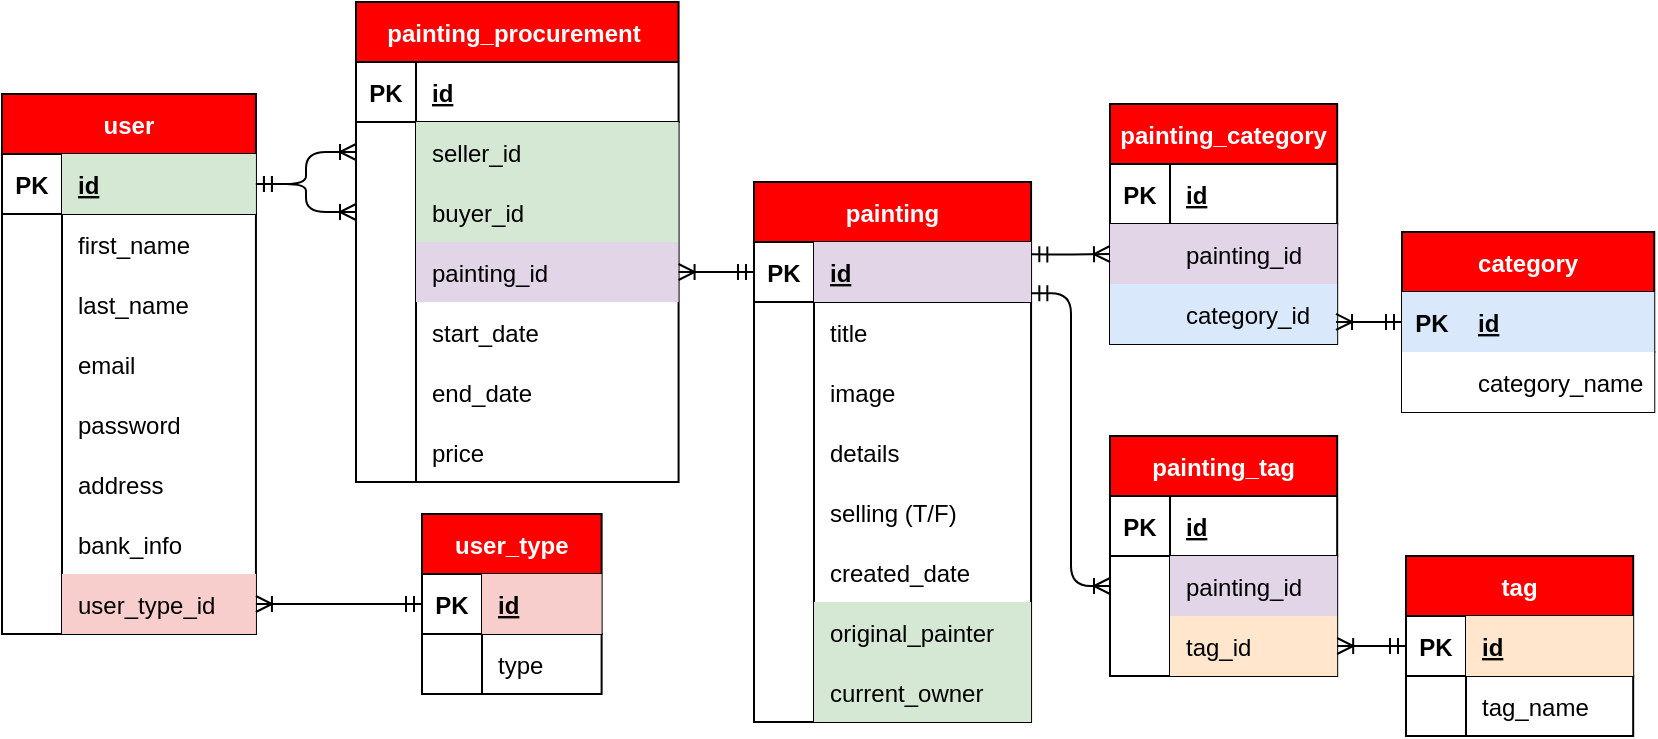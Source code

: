 <mxfile version="14.7.6" type="device"><diagram id="lzcLTzsz40yziuvw_DxV" name="Page-1"><mxGraphModel dx="1585" dy="1035" grid="0" gridSize="10" guides="1" tooltips="1" connect="1" arrows="1" fold="1" page="0" pageScale="1" pageWidth="850" pageHeight="1100" background="none" math="0" shadow="0"><root><mxCell id="0"/><mxCell id="1" parent="0"/><mxCell id="ihydMq5eHrKzmTa31WAy-22" value="user_type" style="shape=table;startSize=30;container=1;collapsible=1;childLayout=tableLayout;fixedRows=1;rowLines=0;fontStyle=1;align=center;resizeLast=1;fontColor=#FFFFFF;fillColor=#FF0000;" vertex="1" parent="1"><mxGeometry x="85" y="75" width="89.808" height="90" as="geometry"><mxRectangle x="-64" y="241" width="84" height="30" as="alternateBounds"/></mxGeometry></mxCell><mxCell id="ihydMq5eHrKzmTa31WAy-23" value="" style="shape=partialRectangle;collapsible=0;dropTarget=0;pointerEvents=0;fillColor=none;top=0;left=0;bottom=1;right=0;points=[[0,0.5],[1,0.5]];portConstraint=eastwest;" vertex="1" parent="ihydMq5eHrKzmTa31WAy-22"><mxGeometry y="30" width="89.808" height="30" as="geometry"/></mxCell><mxCell id="ihydMq5eHrKzmTa31WAy-24" value="PK" style="shape=partialRectangle;connectable=0;fillColor=none;top=0;left=0;bottom=0;right=0;fontStyle=1;overflow=hidden;" vertex="1" parent="ihydMq5eHrKzmTa31WAy-23"><mxGeometry width="30" height="30" as="geometry"/></mxCell><mxCell id="ihydMq5eHrKzmTa31WAy-25" value="id" style="shape=partialRectangle;connectable=0;fillColor=#f8cecc;top=0;left=0;bottom=0;right=0;align=left;spacingLeft=6;fontStyle=5;overflow=hidden;strokeColor=#b85450;" vertex="1" parent="ihydMq5eHrKzmTa31WAy-23"><mxGeometry x="30" width="59.808" height="30" as="geometry"/></mxCell><mxCell id="ihydMq5eHrKzmTa31WAy-26" value="" style="shape=partialRectangle;collapsible=0;dropTarget=0;pointerEvents=0;fillColor=none;top=0;left=0;bottom=0;right=0;points=[[0,0.5],[1,0.5]];portConstraint=eastwest;" vertex="1" parent="ihydMq5eHrKzmTa31WAy-22"><mxGeometry y="60" width="89.808" height="30" as="geometry"/></mxCell><mxCell id="ihydMq5eHrKzmTa31WAy-27" value="" style="shape=partialRectangle;connectable=0;fillColor=none;top=0;left=0;bottom=0;right=0;editable=1;overflow=hidden;" vertex="1" parent="ihydMq5eHrKzmTa31WAy-26"><mxGeometry width="30" height="30" as="geometry"/></mxCell><mxCell id="ihydMq5eHrKzmTa31WAy-28" value="type" style="shape=partialRectangle;connectable=0;fillColor=none;top=0;left=0;bottom=0;right=0;align=left;spacingLeft=6;overflow=hidden;" vertex="1" parent="ihydMq5eHrKzmTa31WAy-26"><mxGeometry x="30" width="59.808" height="30" as="geometry"/></mxCell><mxCell id="ihydMq5eHrKzmTa31WAy-50" value="user" style="shape=table;startSize=30;container=1;collapsible=1;childLayout=tableLayout;fixedRows=1;rowLines=0;fontStyle=1;align=center;resizeLast=1;labelBackgroundColor=none;labelBorderColor=none;fillColor=#FF0000;fontColor=#FFFFFF;" vertex="1" parent="1"><mxGeometry x="-125" y="-135" width="126.971" height="270" as="geometry"><mxRectangle x="-64" y="241" width="84" height="30" as="alternateBounds"/></mxGeometry></mxCell><mxCell id="ihydMq5eHrKzmTa31WAy-51" value="" style="shape=partialRectangle;collapsible=0;dropTarget=0;pointerEvents=0;fillColor=none;top=0;left=0;bottom=1;right=0;points=[[0,0.5],[1,0.5]];portConstraint=eastwest;" vertex="1" parent="ihydMq5eHrKzmTa31WAy-50"><mxGeometry y="30" width="126.971" height="30" as="geometry"/></mxCell><mxCell id="ihydMq5eHrKzmTa31WAy-52" value="PK" style="shape=partialRectangle;connectable=0;fillColor=none;top=0;left=0;bottom=0;right=0;fontStyle=1;overflow=hidden;" vertex="1" parent="ihydMq5eHrKzmTa31WAy-51"><mxGeometry width="30" height="30" as="geometry"/></mxCell><mxCell id="ihydMq5eHrKzmTa31WAy-53" value="id" style="shape=partialRectangle;connectable=0;fillColor=#d5e8d4;top=0;left=0;bottom=0;right=0;align=left;spacingLeft=6;fontStyle=5;overflow=hidden;strokeColor=#82b366;" vertex="1" parent="ihydMq5eHrKzmTa31WAy-51"><mxGeometry x="30" width="96.971" height="30" as="geometry"/></mxCell><mxCell id="ihydMq5eHrKzmTa31WAy-54" value="" style="shape=partialRectangle;collapsible=0;dropTarget=0;pointerEvents=0;fillColor=none;top=0;left=0;bottom=0;right=0;points=[[0,0.5],[1,0.5]];portConstraint=eastwest;" vertex="1" parent="ihydMq5eHrKzmTa31WAy-50"><mxGeometry y="60" width="126.971" height="30" as="geometry"/></mxCell><mxCell id="ihydMq5eHrKzmTa31WAy-55" value="" style="shape=partialRectangle;connectable=0;fillColor=none;top=0;left=0;bottom=0;right=0;editable=1;overflow=hidden;" vertex="1" parent="ihydMq5eHrKzmTa31WAy-54"><mxGeometry width="30" height="30" as="geometry"/></mxCell><mxCell id="ihydMq5eHrKzmTa31WAy-56" value="first_name" style="shape=partialRectangle;connectable=0;fillColor=none;top=0;left=0;bottom=0;right=0;align=left;spacingLeft=6;overflow=hidden;" vertex="1" parent="ihydMq5eHrKzmTa31WAy-54"><mxGeometry x="30" width="96.971" height="30" as="geometry"/></mxCell><mxCell id="ihydMq5eHrKzmTa31WAy-58" value="" style="shape=partialRectangle;collapsible=0;dropTarget=0;pointerEvents=0;fillColor=none;top=0;left=0;bottom=0;right=0;points=[[0,0.5],[1,0.5]];portConstraint=eastwest;" vertex="1" parent="ihydMq5eHrKzmTa31WAy-50"><mxGeometry y="90" width="126.971" height="30" as="geometry"/></mxCell><mxCell id="ihydMq5eHrKzmTa31WAy-59" value="" style="shape=partialRectangle;connectable=0;fillColor=none;top=0;left=0;bottom=0;right=0;editable=1;overflow=hidden;" vertex="1" parent="ihydMq5eHrKzmTa31WAy-58"><mxGeometry width="30" height="30" as="geometry"/></mxCell><mxCell id="ihydMq5eHrKzmTa31WAy-60" value="last_name" style="shape=partialRectangle;connectable=0;fillColor=none;top=0;left=0;bottom=0;right=0;align=left;spacingLeft=6;overflow=hidden;" vertex="1" parent="ihydMq5eHrKzmTa31WAy-58"><mxGeometry x="30" width="96.971" height="30" as="geometry"/></mxCell><mxCell id="ihydMq5eHrKzmTa31WAy-61" value="" style="shape=partialRectangle;collapsible=0;dropTarget=0;pointerEvents=0;fillColor=none;top=0;left=0;bottom=0;right=0;points=[[0,0.5],[1,0.5]];portConstraint=eastwest;" vertex="1" parent="ihydMq5eHrKzmTa31WAy-50"><mxGeometry y="120" width="126.971" height="30" as="geometry"/></mxCell><mxCell id="ihydMq5eHrKzmTa31WAy-62" value="" style="shape=partialRectangle;connectable=0;fillColor=none;top=0;left=0;bottom=0;right=0;editable=1;overflow=hidden;" vertex="1" parent="ihydMq5eHrKzmTa31WAy-61"><mxGeometry width="30" height="30" as="geometry"/></mxCell><mxCell id="ihydMq5eHrKzmTa31WAy-63" value="email" style="shape=partialRectangle;connectable=0;fillColor=none;top=0;left=0;bottom=0;right=0;align=left;spacingLeft=6;overflow=hidden;" vertex="1" parent="ihydMq5eHrKzmTa31WAy-61"><mxGeometry x="30" width="96.971" height="30" as="geometry"/></mxCell><mxCell id="ihydMq5eHrKzmTa31WAy-64" value="" style="shape=partialRectangle;collapsible=0;dropTarget=0;pointerEvents=0;fillColor=none;top=0;left=0;bottom=0;right=0;points=[[0,0.5],[1,0.5]];portConstraint=eastwest;" vertex="1" parent="ihydMq5eHrKzmTa31WAy-50"><mxGeometry y="150" width="126.971" height="30" as="geometry"/></mxCell><mxCell id="ihydMq5eHrKzmTa31WAy-65" value="" style="shape=partialRectangle;connectable=0;fillColor=none;top=0;left=0;bottom=0;right=0;editable=1;overflow=hidden;" vertex="1" parent="ihydMq5eHrKzmTa31WAy-64"><mxGeometry width="30" height="30" as="geometry"/></mxCell><mxCell id="ihydMq5eHrKzmTa31WAy-66" value="password" style="shape=partialRectangle;connectable=0;fillColor=none;top=0;left=0;bottom=0;right=0;align=left;spacingLeft=6;overflow=hidden;" vertex="1" parent="ihydMq5eHrKzmTa31WAy-64"><mxGeometry x="30" width="96.971" height="30" as="geometry"/></mxCell><mxCell id="ihydMq5eHrKzmTa31WAy-67" value="" style="shape=partialRectangle;collapsible=0;dropTarget=0;pointerEvents=0;fillColor=none;top=0;left=0;bottom=0;right=0;points=[[0,0.5],[1,0.5]];portConstraint=eastwest;" vertex="1" parent="ihydMq5eHrKzmTa31WAy-50"><mxGeometry y="180" width="126.971" height="30" as="geometry"/></mxCell><mxCell id="ihydMq5eHrKzmTa31WAy-68" value="" style="shape=partialRectangle;connectable=0;fillColor=none;top=0;left=0;bottom=0;right=0;editable=1;overflow=hidden;" vertex="1" parent="ihydMq5eHrKzmTa31WAy-67"><mxGeometry width="30" height="30" as="geometry"/></mxCell><mxCell id="ihydMq5eHrKzmTa31WAy-69" value="address" style="shape=partialRectangle;connectable=0;fillColor=none;top=0;left=0;bottom=0;right=0;align=left;spacingLeft=6;overflow=hidden;" vertex="1" parent="ihydMq5eHrKzmTa31WAy-67"><mxGeometry x="30" width="96.971" height="30" as="geometry"/></mxCell><mxCell id="ihydMq5eHrKzmTa31WAy-70" value="" style="shape=partialRectangle;collapsible=0;dropTarget=0;pointerEvents=0;fillColor=none;top=0;left=0;bottom=0;right=0;points=[[0,0.5],[1,0.5]];portConstraint=eastwest;" vertex="1" parent="ihydMq5eHrKzmTa31WAy-50"><mxGeometry y="210" width="126.971" height="30" as="geometry"/></mxCell><mxCell id="ihydMq5eHrKzmTa31WAy-71" value="" style="shape=partialRectangle;connectable=0;fillColor=none;top=0;left=0;bottom=0;right=0;editable=1;overflow=hidden;" vertex="1" parent="ihydMq5eHrKzmTa31WAy-70"><mxGeometry width="30" height="30" as="geometry"/></mxCell><mxCell id="ihydMq5eHrKzmTa31WAy-72" value="bank_info" style="shape=partialRectangle;connectable=0;fillColor=none;top=0;left=0;bottom=0;right=0;align=left;spacingLeft=6;overflow=hidden;" vertex="1" parent="ihydMq5eHrKzmTa31WAy-70"><mxGeometry x="30" width="96.971" height="30" as="geometry"/></mxCell><mxCell id="ihydMq5eHrKzmTa31WAy-73" value="" style="shape=partialRectangle;collapsible=0;dropTarget=0;pointerEvents=0;fillColor=none;top=0;left=0;bottom=0;right=0;points=[[0,0.5],[1,0.5]];portConstraint=eastwest;" vertex="1" parent="ihydMq5eHrKzmTa31WAy-50"><mxGeometry y="240" width="126.971" height="30" as="geometry"/></mxCell><mxCell id="ihydMq5eHrKzmTa31WAy-74" value="" style="shape=partialRectangle;connectable=0;fillColor=none;top=0;left=0;bottom=0;right=0;editable=1;overflow=hidden;" vertex="1" parent="ihydMq5eHrKzmTa31WAy-73"><mxGeometry width="30" height="30" as="geometry"/></mxCell><mxCell id="ihydMq5eHrKzmTa31WAy-75" value="user_type_id" style="shape=partialRectangle;connectable=0;fillColor=#f8cecc;top=0;left=0;bottom=0;right=0;align=left;spacingLeft=6;overflow=hidden;strokeColor=#b85450;" vertex="1" parent="ihydMq5eHrKzmTa31WAy-73"><mxGeometry x="30" width="96.971" height="30" as="geometry"/></mxCell><mxCell id="ihydMq5eHrKzmTa31WAy-79" value="painting_procurement " style="shape=table;startSize=30;container=1;collapsible=1;childLayout=tableLayout;fixedRows=1;rowLines=0;fontStyle=1;align=center;resizeLast=1;fontColor=#FFFFFF;labelBorderColor=none;fillColor=#FF0000;" vertex="1" parent="1"><mxGeometry x="52" y="-181" width="161.292" height="240" as="geometry"><mxRectangle x="71" y="-181" width="84" height="30" as="alternateBounds"/></mxGeometry></mxCell><mxCell id="ihydMq5eHrKzmTa31WAy-80" value="" style="shape=partialRectangle;collapsible=0;dropTarget=0;pointerEvents=0;fillColor=none;top=0;left=0;bottom=1;right=0;points=[[0,0.5],[1,0.5]];portConstraint=eastwest;" vertex="1" parent="ihydMq5eHrKzmTa31WAy-79"><mxGeometry y="30" width="161.292" height="30" as="geometry"/></mxCell><mxCell id="ihydMq5eHrKzmTa31WAy-81" value="PK" style="shape=partialRectangle;connectable=0;fillColor=none;top=0;left=0;bottom=0;right=0;fontStyle=1;overflow=hidden;" vertex="1" parent="ihydMq5eHrKzmTa31WAy-80"><mxGeometry width="30" height="30" as="geometry"/></mxCell><mxCell id="ihydMq5eHrKzmTa31WAy-82" value="id" style="shape=partialRectangle;connectable=0;fillColor=none;top=0;left=0;bottom=0;right=0;align=left;spacingLeft=6;fontStyle=5;overflow=hidden;" vertex="1" parent="ihydMq5eHrKzmTa31WAy-80"><mxGeometry x="30" width="131.292" height="30" as="geometry"/></mxCell><mxCell id="ihydMq5eHrKzmTa31WAy-83" value="" style="shape=partialRectangle;collapsible=0;dropTarget=0;pointerEvents=0;fillColor=none;top=0;left=0;bottom=0;right=0;points=[[0,0.5],[1,0.5]];portConstraint=eastwest;" vertex="1" parent="ihydMq5eHrKzmTa31WAy-79"><mxGeometry y="60" width="161.292" height="30" as="geometry"/></mxCell><mxCell id="ihydMq5eHrKzmTa31WAy-84" value="" style="shape=partialRectangle;connectable=0;fillColor=none;top=0;left=0;bottom=0;right=0;editable=1;overflow=hidden;" vertex="1" parent="ihydMq5eHrKzmTa31WAy-83"><mxGeometry width="30" height="30" as="geometry"/></mxCell><mxCell id="ihydMq5eHrKzmTa31WAy-85" value="seller_id" style="shape=partialRectangle;connectable=0;fillColor=#d5e8d4;top=0;left=0;bottom=0;right=0;align=left;spacingLeft=6;overflow=hidden;strokeColor=#82b366;" vertex="1" parent="ihydMq5eHrKzmTa31WAy-83"><mxGeometry x="30" width="131.292" height="30" as="geometry"/></mxCell><mxCell id="ihydMq5eHrKzmTa31WAy-86" value="" style="shape=partialRectangle;collapsible=0;dropTarget=0;pointerEvents=0;fillColor=none;top=0;left=0;bottom=0;right=0;points=[[0,0.5],[1,0.5]];portConstraint=eastwest;" vertex="1" parent="ihydMq5eHrKzmTa31WAy-79"><mxGeometry y="90" width="161.292" height="30" as="geometry"/></mxCell><mxCell id="ihydMq5eHrKzmTa31WAy-87" value="" style="shape=partialRectangle;connectable=0;fillColor=none;top=0;left=0;bottom=0;right=0;editable=1;overflow=hidden;" vertex="1" parent="ihydMq5eHrKzmTa31WAy-86"><mxGeometry width="30" height="30" as="geometry"/></mxCell><mxCell id="ihydMq5eHrKzmTa31WAy-88" value="buyer_id" style="shape=partialRectangle;connectable=0;fillColor=#d5e8d4;top=0;left=0;bottom=0;right=0;align=left;spacingLeft=6;overflow=hidden;strokeColor=#82b366;" vertex="1" parent="ihydMq5eHrKzmTa31WAy-86"><mxGeometry x="30" width="131.292" height="30" as="geometry"/></mxCell><mxCell id="ihydMq5eHrKzmTa31WAy-89" value="" style="shape=partialRectangle;collapsible=0;dropTarget=0;pointerEvents=0;fillColor=none;top=0;left=0;bottom=0;right=0;points=[[0,0.5],[1,0.5]];portConstraint=eastwest;" vertex="1" parent="ihydMq5eHrKzmTa31WAy-79"><mxGeometry y="120" width="161.292" height="30" as="geometry"/></mxCell><mxCell id="ihydMq5eHrKzmTa31WAy-90" value="" style="shape=partialRectangle;connectable=0;fillColor=none;top=0;left=0;bottom=0;right=0;editable=1;overflow=hidden;" vertex="1" parent="ihydMq5eHrKzmTa31WAy-89"><mxGeometry width="30" height="30" as="geometry"/></mxCell><mxCell id="ihydMq5eHrKzmTa31WAy-91" value="painting_id" style="shape=partialRectangle;connectable=0;top=0;left=0;bottom=0;right=0;align=left;spacingLeft=6;overflow=hidden;fillColor=#e1d5e7;strokeColor=#9673a6;" vertex="1" parent="ihydMq5eHrKzmTa31WAy-89"><mxGeometry x="30" width="131.292" height="30" as="geometry"/></mxCell><mxCell id="ihydMq5eHrKzmTa31WAy-92" value="" style="shape=partialRectangle;collapsible=0;dropTarget=0;pointerEvents=0;fillColor=none;top=0;left=0;bottom=0;right=0;points=[[0,0.5],[1,0.5]];portConstraint=eastwest;" vertex="1" parent="ihydMq5eHrKzmTa31WAy-79"><mxGeometry y="150" width="161.292" height="30" as="geometry"/></mxCell><mxCell id="ihydMq5eHrKzmTa31WAy-93" value="" style="shape=partialRectangle;connectable=0;fillColor=none;top=0;left=0;bottom=0;right=0;editable=1;overflow=hidden;" vertex="1" parent="ihydMq5eHrKzmTa31WAy-92"><mxGeometry width="30" height="30" as="geometry"/></mxCell><mxCell id="ihydMq5eHrKzmTa31WAy-94" value="start_date" style="shape=partialRectangle;connectable=0;fillColor=none;top=0;left=0;bottom=0;right=0;align=left;spacingLeft=6;overflow=hidden;" vertex="1" parent="ihydMq5eHrKzmTa31WAy-92"><mxGeometry x="30" width="131.292" height="30" as="geometry"/></mxCell><mxCell id="ihydMq5eHrKzmTa31WAy-95" value="" style="shape=partialRectangle;collapsible=0;dropTarget=0;pointerEvents=0;fillColor=none;top=0;left=0;bottom=0;right=0;points=[[0,0.5],[1,0.5]];portConstraint=eastwest;" vertex="1" parent="ihydMq5eHrKzmTa31WAy-79"><mxGeometry y="180" width="161.292" height="30" as="geometry"/></mxCell><mxCell id="ihydMq5eHrKzmTa31WAy-96" value="" style="shape=partialRectangle;connectable=0;fillColor=none;top=0;left=0;bottom=0;right=0;editable=1;overflow=hidden;" vertex="1" parent="ihydMq5eHrKzmTa31WAy-95"><mxGeometry width="30" height="30" as="geometry"/></mxCell><mxCell id="ihydMq5eHrKzmTa31WAy-97" value="end_date" style="shape=partialRectangle;connectable=0;fillColor=none;top=0;left=0;bottom=0;right=0;align=left;spacingLeft=6;overflow=hidden;" vertex="1" parent="ihydMq5eHrKzmTa31WAy-95"><mxGeometry x="30" width="131.292" height="30" as="geometry"/></mxCell><mxCell id="ihydMq5eHrKzmTa31WAy-98" value="" style="shape=partialRectangle;collapsible=0;dropTarget=0;pointerEvents=0;fillColor=none;top=0;left=0;bottom=0;right=0;points=[[0,0.5],[1,0.5]];portConstraint=eastwest;" vertex="1" parent="ihydMq5eHrKzmTa31WAy-79"><mxGeometry y="210" width="161.292" height="30" as="geometry"/></mxCell><mxCell id="ihydMq5eHrKzmTa31WAy-99" value="" style="shape=partialRectangle;connectable=0;fillColor=none;top=0;left=0;bottom=0;right=0;editable=1;overflow=hidden;" vertex="1" parent="ihydMq5eHrKzmTa31WAy-98"><mxGeometry width="30" height="30" as="geometry"/></mxCell><mxCell id="ihydMq5eHrKzmTa31WAy-100" value="price" style="shape=partialRectangle;connectable=0;fillColor=none;top=0;left=0;bottom=0;right=0;align=left;spacingLeft=6;overflow=hidden;" vertex="1" parent="ihydMq5eHrKzmTa31WAy-98"><mxGeometry x="30" width="131.292" height="30" as="geometry"/></mxCell><mxCell id="ihydMq5eHrKzmTa31WAy-103" value="painting" style="shape=table;startSize=30;container=1;collapsible=1;childLayout=tableLayout;fixedRows=1;rowLines=0;fontStyle=1;align=center;resizeLast=1;fontColor=#FFFFFF;fillColor=#FF0000;" vertex="1" parent="1"><mxGeometry x="251" y="-91" width="138.529" height="270" as="geometry"><mxRectangle x="-64" y="241" width="84" height="30" as="alternateBounds"/></mxGeometry></mxCell><mxCell id="ihydMq5eHrKzmTa31WAy-104" value="" style="shape=partialRectangle;collapsible=0;dropTarget=0;pointerEvents=0;fillColor=none;top=0;left=0;bottom=1;right=0;points=[[0,0.5],[1,0.5]];portConstraint=eastwest;" vertex="1" parent="ihydMq5eHrKzmTa31WAy-103"><mxGeometry y="30" width="138.529" height="30" as="geometry"/></mxCell><mxCell id="ihydMq5eHrKzmTa31WAy-105" value="PK" style="shape=partialRectangle;connectable=0;fillColor=none;top=0;left=0;bottom=0;right=0;fontStyle=1;overflow=hidden;" vertex="1" parent="ihydMq5eHrKzmTa31WAy-104"><mxGeometry width="30" height="30" as="geometry"/></mxCell><mxCell id="ihydMq5eHrKzmTa31WAy-106" value="id" style="shape=partialRectangle;connectable=0;fillColor=#e1d5e7;top=0;left=0;bottom=0;right=0;align=left;spacingLeft=6;fontStyle=5;overflow=hidden;strokeColor=#9673a6;" vertex="1" parent="ihydMq5eHrKzmTa31WAy-104"><mxGeometry x="30" width="108.529" height="30" as="geometry"/></mxCell><mxCell id="ihydMq5eHrKzmTa31WAy-107" value="" style="shape=partialRectangle;collapsible=0;dropTarget=0;pointerEvents=0;fillColor=none;top=0;left=0;bottom=0;right=0;points=[[0,0.5],[1,0.5]];portConstraint=eastwest;" vertex="1" parent="ihydMq5eHrKzmTa31WAy-103"><mxGeometry y="60" width="138.529" height="30" as="geometry"/></mxCell><mxCell id="ihydMq5eHrKzmTa31WAy-108" value="" style="shape=partialRectangle;connectable=0;fillColor=none;top=0;left=0;bottom=0;right=0;editable=1;overflow=hidden;" vertex="1" parent="ihydMq5eHrKzmTa31WAy-107"><mxGeometry width="30" height="30" as="geometry"/></mxCell><mxCell id="ihydMq5eHrKzmTa31WAy-109" value="title" style="shape=partialRectangle;connectable=0;fillColor=none;top=0;left=0;bottom=0;right=0;align=left;spacingLeft=6;overflow=hidden;" vertex="1" parent="ihydMq5eHrKzmTa31WAy-107"><mxGeometry x="30" width="108.529" height="30" as="geometry"/></mxCell><mxCell id="ihydMq5eHrKzmTa31WAy-110" value="" style="shape=partialRectangle;collapsible=0;dropTarget=0;pointerEvents=0;fillColor=none;top=0;left=0;bottom=0;right=0;points=[[0,0.5],[1,0.5]];portConstraint=eastwest;" vertex="1" parent="ihydMq5eHrKzmTa31WAy-103"><mxGeometry y="90" width="138.529" height="30" as="geometry"/></mxCell><mxCell id="ihydMq5eHrKzmTa31WAy-111" value="" style="shape=partialRectangle;connectable=0;fillColor=none;top=0;left=0;bottom=0;right=0;editable=1;overflow=hidden;" vertex="1" parent="ihydMq5eHrKzmTa31WAy-110"><mxGeometry width="30" height="30" as="geometry"/></mxCell><mxCell id="ihydMq5eHrKzmTa31WAy-112" value="image" style="shape=partialRectangle;connectable=0;fillColor=none;top=0;left=0;bottom=0;right=0;align=left;spacingLeft=6;overflow=hidden;" vertex="1" parent="ihydMq5eHrKzmTa31WAy-110"><mxGeometry x="30" width="108.529" height="30" as="geometry"/></mxCell><mxCell id="ihydMq5eHrKzmTa31WAy-113" value="" style="shape=partialRectangle;collapsible=0;dropTarget=0;pointerEvents=0;fillColor=none;top=0;left=0;bottom=0;right=0;points=[[0,0.5],[1,0.5]];portConstraint=eastwest;" vertex="1" parent="ihydMq5eHrKzmTa31WAy-103"><mxGeometry y="120" width="138.529" height="30" as="geometry"/></mxCell><mxCell id="ihydMq5eHrKzmTa31WAy-114" value="" style="shape=partialRectangle;connectable=0;fillColor=none;top=0;left=0;bottom=0;right=0;editable=1;overflow=hidden;" vertex="1" parent="ihydMq5eHrKzmTa31WAy-113"><mxGeometry width="30" height="30" as="geometry"/></mxCell><mxCell id="ihydMq5eHrKzmTa31WAy-115" value="details" style="shape=partialRectangle;connectable=0;fillColor=none;top=0;left=0;bottom=0;right=0;align=left;spacingLeft=6;overflow=hidden;" vertex="1" parent="ihydMq5eHrKzmTa31WAy-113"><mxGeometry x="30" width="108.529" height="30" as="geometry"/></mxCell><mxCell id="ihydMq5eHrKzmTa31WAy-116" value="" style="shape=partialRectangle;collapsible=0;dropTarget=0;pointerEvents=0;fillColor=none;top=0;left=0;bottom=0;right=0;points=[[0,0.5],[1,0.5]];portConstraint=eastwest;" vertex="1" parent="ihydMq5eHrKzmTa31WAy-103"><mxGeometry y="150" width="138.529" height="30" as="geometry"/></mxCell><mxCell id="ihydMq5eHrKzmTa31WAy-117" value="" style="shape=partialRectangle;connectable=0;fillColor=none;top=0;left=0;bottom=0;right=0;editable=1;overflow=hidden;" vertex="1" parent="ihydMq5eHrKzmTa31WAy-116"><mxGeometry width="30" height="30" as="geometry"/></mxCell><mxCell id="ihydMq5eHrKzmTa31WAy-118" value="selling (T/F)" style="shape=partialRectangle;connectable=0;fillColor=none;top=0;left=0;bottom=0;right=0;align=left;spacingLeft=6;overflow=hidden;" vertex="1" parent="ihydMq5eHrKzmTa31WAy-116"><mxGeometry x="30" width="108.529" height="30" as="geometry"/></mxCell><mxCell id="ihydMq5eHrKzmTa31WAy-119" value="" style="shape=partialRectangle;collapsible=0;dropTarget=0;pointerEvents=0;fillColor=none;top=0;left=0;bottom=0;right=0;points=[[0,0.5],[1,0.5]];portConstraint=eastwest;" vertex="1" parent="ihydMq5eHrKzmTa31WAy-103"><mxGeometry y="180" width="138.529" height="30" as="geometry"/></mxCell><mxCell id="ihydMq5eHrKzmTa31WAy-120" value="" style="shape=partialRectangle;connectable=0;fillColor=none;top=0;left=0;bottom=0;right=0;editable=1;overflow=hidden;" vertex="1" parent="ihydMq5eHrKzmTa31WAy-119"><mxGeometry width="30" height="30" as="geometry"/></mxCell><mxCell id="ihydMq5eHrKzmTa31WAy-121" value="created_date" style="shape=partialRectangle;connectable=0;fillColor=none;top=0;left=0;bottom=0;right=0;align=left;spacingLeft=6;overflow=hidden;" vertex="1" parent="ihydMq5eHrKzmTa31WAy-119"><mxGeometry x="30" width="108.529" height="30" as="geometry"/></mxCell><mxCell id="ihydMq5eHrKzmTa31WAy-122" value="" style="shape=partialRectangle;collapsible=0;dropTarget=0;pointerEvents=0;fillColor=none;top=0;left=0;bottom=0;right=0;points=[[0,0.5],[1,0.5]];portConstraint=eastwest;" vertex="1" parent="ihydMq5eHrKzmTa31WAy-103"><mxGeometry y="210" width="138.529" height="30" as="geometry"/></mxCell><mxCell id="ihydMq5eHrKzmTa31WAy-123" value="" style="shape=partialRectangle;connectable=0;fillColor=none;top=0;left=0;bottom=0;right=0;editable=1;overflow=hidden;" vertex="1" parent="ihydMq5eHrKzmTa31WAy-122"><mxGeometry width="30" height="30" as="geometry"/></mxCell><mxCell id="ihydMq5eHrKzmTa31WAy-124" value="original_painter" style="shape=partialRectangle;connectable=0;fillColor=#d5e8d4;top=0;left=0;bottom=0;right=0;align=left;spacingLeft=6;overflow=hidden;strokeColor=#82b366;" vertex="1" parent="ihydMq5eHrKzmTa31WAy-122"><mxGeometry x="30" width="108.529" height="30" as="geometry"/></mxCell><mxCell id="ihydMq5eHrKzmTa31WAy-125" value="" style="shape=partialRectangle;collapsible=0;dropTarget=0;pointerEvents=0;fillColor=none;top=0;left=0;bottom=0;right=0;points=[[0,0.5],[1,0.5]];portConstraint=eastwest;" vertex="1" parent="ihydMq5eHrKzmTa31WAy-103"><mxGeometry y="240" width="138.529" height="30" as="geometry"/></mxCell><mxCell id="ihydMq5eHrKzmTa31WAy-126" value="" style="shape=partialRectangle;connectable=0;fillColor=none;top=0;left=0;bottom=0;right=0;editable=1;overflow=hidden;" vertex="1" parent="ihydMq5eHrKzmTa31WAy-125"><mxGeometry width="30" height="30" as="geometry"/></mxCell><mxCell id="ihydMq5eHrKzmTa31WAy-127" value="current_owner" style="shape=partialRectangle;connectable=0;fillColor=#d5e8d4;top=0;left=0;bottom=0;right=0;align=left;spacingLeft=6;overflow=hidden;strokeColor=#82b366;" vertex="1" parent="ihydMq5eHrKzmTa31WAy-125"><mxGeometry x="30" width="108.529" height="30" as="geometry"/></mxCell><mxCell id="ihydMq5eHrKzmTa31WAy-134" value="" style="fontSize=12;html=1;endArrow=ERoneToMany;startArrow=ERmandOne;exitX=0;exitY=0.5;exitDx=0;exitDy=0;entryX=1;entryY=0.5;entryDx=0;entryDy=0;edgeStyle=orthogonalEdgeStyle;" edge="1" parent="1" source="ihydMq5eHrKzmTa31WAy-104" target="ihydMq5eHrKzmTa31WAy-89"><mxGeometry width="100" height="100" relative="1" as="geometry"><mxPoint x="444" y="346" as="sourcePoint"/><mxPoint x="459" y="253" as="targetPoint"/></mxGeometry></mxCell><mxCell id="ihydMq5eHrKzmTa31WAy-137" value="tag" style="shape=table;startSize=30;container=1;collapsible=1;childLayout=tableLayout;fixedRows=1;rowLines=0;fontStyle=1;align=center;resizeLast=1;fillColor=#FF0000;fontColor=#FFFFFF;" vertex="1" parent="1"><mxGeometry x="577" y="96" width="113.588" height="90" as="geometry"><mxRectangle x="-64" y="241" width="84" height="30" as="alternateBounds"/></mxGeometry></mxCell><mxCell id="ihydMq5eHrKzmTa31WAy-138" value="" style="shape=partialRectangle;collapsible=0;dropTarget=0;pointerEvents=0;fillColor=none;top=0;left=0;bottom=1;right=0;points=[[0,0.5],[1,0.5]];portConstraint=eastwest;" vertex="1" parent="ihydMq5eHrKzmTa31WAy-137"><mxGeometry y="30" width="113.588" height="30" as="geometry"/></mxCell><mxCell id="ihydMq5eHrKzmTa31WAy-139" value="PK" style="shape=partialRectangle;connectable=0;fillColor=none;top=0;left=0;bottom=0;right=0;fontStyle=1;overflow=hidden;" vertex="1" parent="ihydMq5eHrKzmTa31WAy-138"><mxGeometry width="30" height="30" as="geometry"/></mxCell><mxCell id="ihydMq5eHrKzmTa31WAy-140" value="id" style="shape=partialRectangle;connectable=0;fillColor=#ffe6cc;top=0;left=0;bottom=0;right=0;align=left;spacingLeft=6;fontStyle=5;overflow=hidden;strokeColor=#d79b00;" vertex="1" parent="ihydMq5eHrKzmTa31WAy-138"><mxGeometry x="30" width="83.588" height="30" as="geometry"/></mxCell><mxCell id="ihydMq5eHrKzmTa31WAy-141" value="" style="shape=partialRectangle;collapsible=0;dropTarget=0;pointerEvents=0;fillColor=none;top=0;left=0;bottom=0;right=0;points=[[0,0.5],[1,0.5]];portConstraint=eastwest;" vertex="1" parent="ihydMq5eHrKzmTa31WAy-137"><mxGeometry y="60" width="113.588" height="30" as="geometry"/></mxCell><mxCell id="ihydMq5eHrKzmTa31WAy-142" value="" style="shape=partialRectangle;connectable=0;fillColor=none;top=0;left=0;bottom=0;right=0;editable=1;overflow=hidden;" vertex="1" parent="ihydMq5eHrKzmTa31WAy-141"><mxGeometry width="30" height="30" as="geometry"/></mxCell><mxCell id="ihydMq5eHrKzmTa31WAy-143" value="tag_name" style="shape=partialRectangle;connectable=0;fillColor=none;top=0;left=0;bottom=0;right=0;align=left;spacingLeft=6;overflow=hidden;" vertex="1" parent="ihydMq5eHrKzmTa31WAy-141"><mxGeometry x="30" width="83.588" height="30" as="geometry"/></mxCell><mxCell id="ihydMq5eHrKzmTa31WAy-144" value="painting_tag" style="shape=table;startSize=30;container=1;collapsible=1;childLayout=tableLayout;fixedRows=1;rowLines=0;fontStyle=1;align=center;resizeLast=1;fillColor=#FF0000;fontColor=#FFFFFF;" vertex="1" parent="1"><mxGeometry x="429" y="36" width="113.588" height="120" as="geometry"><mxRectangle x="-64" y="241" width="84" height="30" as="alternateBounds"/></mxGeometry></mxCell><mxCell id="ihydMq5eHrKzmTa31WAy-145" value="" style="shape=partialRectangle;collapsible=0;dropTarget=0;pointerEvents=0;fillColor=none;top=0;left=0;bottom=1;right=0;points=[[0,0.5],[1,0.5]];portConstraint=eastwest;" vertex="1" parent="ihydMq5eHrKzmTa31WAy-144"><mxGeometry y="30" width="113.588" height="30" as="geometry"/></mxCell><mxCell id="ihydMq5eHrKzmTa31WAy-146" value="PK" style="shape=partialRectangle;connectable=0;fillColor=none;top=0;left=0;bottom=0;right=0;fontStyle=1;overflow=hidden;" vertex="1" parent="ihydMq5eHrKzmTa31WAy-145"><mxGeometry width="30" height="30" as="geometry"/></mxCell><mxCell id="ihydMq5eHrKzmTa31WAy-147" value="id" style="shape=partialRectangle;connectable=0;top=0;left=0;bottom=0;right=0;align=left;spacingLeft=6;fontStyle=5;overflow=hidden;fillColor=none;" vertex="1" parent="ihydMq5eHrKzmTa31WAy-145"><mxGeometry x="30" width="83.588" height="30" as="geometry"/></mxCell><mxCell id="ihydMq5eHrKzmTa31WAy-148" value="" style="shape=partialRectangle;collapsible=0;dropTarget=0;pointerEvents=0;fillColor=none;top=0;left=0;bottom=0;right=0;points=[[0,0.5],[1,0.5]];portConstraint=eastwest;" vertex="1" parent="ihydMq5eHrKzmTa31WAy-144"><mxGeometry y="60" width="113.588" height="30" as="geometry"/></mxCell><mxCell id="ihydMq5eHrKzmTa31WAy-149" value="" style="shape=partialRectangle;connectable=0;fillColor=none;top=0;left=0;bottom=0;right=0;editable=1;overflow=hidden;" vertex="1" parent="ihydMq5eHrKzmTa31WAy-148"><mxGeometry width="30" height="30" as="geometry"/></mxCell><mxCell id="ihydMq5eHrKzmTa31WAy-150" value="painting_id" style="shape=partialRectangle;connectable=0;fillColor=#e1d5e7;top=0;left=0;bottom=0;right=0;align=left;spacingLeft=6;overflow=hidden;strokeColor=#9673a6;" vertex="1" parent="ihydMq5eHrKzmTa31WAy-148"><mxGeometry x="30" width="83.588" height="30" as="geometry"/></mxCell><mxCell id="ihydMq5eHrKzmTa31WAy-151" value="" style="shape=partialRectangle;collapsible=0;dropTarget=0;pointerEvents=0;fillColor=none;top=0;left=0;bottom=0;right=0;points=[[0,0.5],[1,0.5]];portConstraint=eastwest;" vertex="1" parent="ihydMq5eHrKzmTa31WAy-144"><mxGeometry y="90" width="113.588" height="30" as="geometry"/></mxCell><mxCell id="ihydMq5eHrKzmTa31WAy-152" value="" style="shape=partialRectangle;connectable=0;fillColor=none;top=0;left=0;bottom=0;right=0;editable=1;overflow=hidden;" vertex="1" parent="ihydMq5eHrKzmTa31WAy-151"><mxGeometry width="30" height="30" as="geometry"/></mxCell><mxCell id="ihydMq5eHrKzmTa31WAy-153" value="tag_id" style="shape=partialRectangle;connectable=0;fillColor=#ffe6cc;top=0;left=0;bottom=0;right=0;align=left;spacingLeft=6;overflow=hidden;strokeColor=#d79b00;" vertex="1" parent="ihydMq5eHrKzmTa31WAy-151"><mxGeometry x="30" width="83.588" height="30" as="geometry"/></mxCell><mxCell id="ihydMq5eHrKzmTa31WAy-154" value="" style="fontSize=12;html=1;endArrow=ERoneToMany;startArrow=ERmandOne;edgeStyle=orthogonalEdgeStyle;" edge="1" parent="1" source="ihydMq5eHrKzmTa31WAy-138" target="ihydMq5eHrKzmTa31WAy-151"><mxGeometry width="100" height="100" relative="1" as="geometry"><mxPoint x="324.618" y="503" as="sourcePoint"/><mxPoint x="328.001" y="417" as="targetPoint"/></mxGeometry></mxCell><mxCell id="ihydMq5eHrKzmTa31WAy-155" value="" style="fontSize=12;html=1;endArrow=ERoneToMany;startArrow=ERmandOne;exitX=1.001;exitY=0.854;exitDx=0;exitDy=0;entryX=0;entryY=0.5;entryDx=0;entryDy=0;exitPerimeter=0;edgeStyle=elbowEdgeStyle;" edge="1" parent="1" source="ihydMq5eHrKzmTa31WAy-104" target="ihydMq5eHrKzmTa31WAy-148"><mxGeometry width="100" height="100" relative="1" as="geometry"><mxPoint x="812.41" y="263" as="sourcePoint"/><mxPoint x="736.998" y="168" as="targetPoint"/></mxGeometry></mxCell><mxCell id="ihydMq5eHrKzmTa31WAy-157" value="" style="fontSize=12;html=1;endArrow=ERmandOne;startArrow=ERoneToMany;entryX=0;entryY=0.5;entryDx=0;entryDy=0;exitX=1;exitY=0.5;exitDx=0;exitDy=0;edgeStyle=orthogonalEdgeStyle;elbow=vertical;startFill=0;" edge="1" parent="1" source="ihydMq5eHrKzmTa31WAy-73" target="ihydMq5eHrKzmTa31WAy-23"><mxGeometry width="100" height="100" relative="1" as="geometry"><mxPoint x="-18.775" y="150.0" as="sourcePoint"/><mxPoint x="357.0" y="289.2" as="targetPoint"/></mxGeometry></mxCell><mxCell id="ihydMq5eHrKzmTa31WAy-158" value="painting_category" style="shape=table;startSize=30;container=1;collapsible=1;childLayout=tableLayout;fixedRows=1;rowLines=0;fontStyle=1;align=center;resizeLast=1;fillColor=#FF0000;fontColor=#FFFFFF;" vertex="1" parent="1"><mxGeometry x="429" y="-130" width="113.588" height="120" as="geometry"><mxRectangle x="-64" y="241" width="84" height="30" as="alternateBounds"/></mxGeometry></mxCell><mxCell id="ihydMq5eHrKzmTa31WAy-159" value="" style="shape=partialRectangle;collapsible=0;dropTarget=0;pointerEvents=0;fillColor=none;top=0;left=0;bottom=1;right=0;points=[[0,0.5],[1,0.5]];portConstraint=eastwest;" vertex="1" parent="ihydMq5eHrKzmTa31WAy-158"><mxGeometry y="30" width="113.588" height="30" as="geometry"/></mxCell><mxCell id="ihydMq5eHrKzmTa31WAy-160" value="PK" style="shape=partialRectangle;connectable=0;fillColor=none;top=0;left=0;bottom=0;right=0;fontStyle=1;overflow=hidden;" vertex="1" parent="ihydMq5eHrKzmTa31WAy-159"><mxGeometry width="30" height="30" as="geometry"/></mxCell><mxCell id="ihydMq5eHrKzmTa31WAy-161" value="id" style="shape=partialRectangle;connectable=0;top=0;left=0;bottom=0;right=0;align=left;spacingLeft=6;fontStyle=5;overflow=hidden;labelBorderColor=none;dashed=1;fillColor=none;" vertex="1" parent="ihydMq5eHrKzmTa31WAy-159"><mxGeometry x="30" width="83.588" height="30" as="geometry"/></mxCell><mxCell id="ihydMq5eHrKzmTa31WAy-162" value="" style="shape=partialRectangle;collapsible=0;dropTarget=0;pointerEvents=0;fillColor=none;top=0;left=0;bottom=0;right=0;points=[[0,0.5],[1,0.5]];portConstraint=eastwest;" vertex="1" parent="ihydMq5eHrKzmTa31WAy-158"><mxGeometry y="60" width="113.588" height="30" as="geometry"/></mxCell><mxCell id="ihydMq5eHrKzmTa31WAy-163" value="" style="shape=partialRectangle;connectable=0;fillColor=#e1d5e7;top=0;left=0;bottom=0;right=0;editable=1;overflow=hidden;strokeColor=#9673a6;" vertex="1" parent="ihydMq5eHrKzmTa31WAy-162"><mxGeometry width="30" height="30" as="geometry"/></mxCell><mxCell id="ihydMq5eHrKzmTa31WAy-164" value="painting_id" style="shape=partialRectangle;connectable=0;fillColor=#e1d5e7;top=0;left=0;bottom=0;right=0;align=left;spacingLeft=6;overflow=hidden;strokeColor=#9673a6;" vertex="1" parent="ihydMq5eHrKzmTa31WAy-162"><mxGeometry x="30" width="83.588" height="30" as="geometry"/></mxCell><mxCell id="ihydMq5eHrKzmTa31WAy-165" value="" style="shape=partialRectangle;collapsible=0;dropTarget=0;pointerEvents=0;fillColor=none;top=0;left=0;bottom=0;right=0;points=[[0,0.5],[1,0.5]];portConstraint=eastwest;" vertex="1" parent="ihydMq5eHrKzmTa31WAy-158"><mxGeometry y="90" width="113.588" height="30" as="geometry"/></mxCell><mxCell id="ihydMq5eHrKzmTa31WAy-166" value="" style="shape=partialRectangle;connectable=0;fillColor=#dae8fc;top=0;left=0;bottom=0;right=0;editable=1;overflow=hidden;strokeColor=#6c8ebf;" vertex="1" parent="ihydMq5eHrKzmTa31WAy-165"><mxGeometry width="30" height="30" as="geometry"/></mxCell><mxCell id="ihydMq5eHrKzmTa31WAy-167" value="category_id" style="shape=partialRectangle;connectable=0;fillColor=#dae8fc;top=0;left=0;bottom=0;right=0;align=left;spacingLeft=6;overflow=hidden;strokeColor=#6c8ebf;" vertex="1" parent="ihydMq5eHrKzmTa31WAy-165"><mxGeometry x="30" width="83.588" height="30" as="geometry"/></mxCell><mxCell id="ihydMq5eHrKzmTa31WAy-168" value="" style="fontSize=12;html=1;endArrow=ERoneToMany;startArrow=ERmandOne;exitX=1.001;exitY=0.206;exitDx=0;exitDy=0;entryX=0;entryY=0.5;entryDx=0;entryDy=0;exitPerimeter=0;edgeStyle=orthogonalEdgeStyle;" edge="1" parent="1" source="ihydMq5eHrKzmTa31WAy-104" target="ihydMq5eHrKzmTa31WAy-162"><mxGeometry width="100" height="100" relative="1" as="geometry"><mxPoint x="496.776" y="42.98" as="sourcePoint"/><mxPoint x="556" y="237" as="targetPoint"/></mxGeometry></mxCell><mxCell id="ihydMq5eHrKzmTa31WAy-169" value="category" style="shape=table;startSize=30;container=1;collapsible=1;childLayout=tableLayout;fixedRows=1;rowLines=0;fontStyle=1;align=center;resizeLast=1;fillColor=#FF0000;fontColor=#FFFFFF;" vertex="1" parent="1"><mxGeometry x="575" y="-66" width="126.125" height="90" as="geometry"><mxRectangle x="-64" y="241" width="84" height="30" as="alternateBounds"/></mxGeometry></mxCell><mxCell id="ihydMq5eHrKzmTa31WAy-170" value="" style="shape=partialRectangle;collapsible=0;dropTarget=0;pointerEvents=0;fillColor=none;top=0;left=0;bottom=1;right=0;points=[[0,0.5],[1,0.5]];portConstraint=eastwest;" vertex="1" parent="ihydMq5eHrKzmTa31WAy-169"><mxGeometry y="30" width="126.125" height="30" as="geometry"/></mxCell><mxCell id="ihydMq5eHrKzmTa31WAy-171" value="PK" style="shape=partialRectangle;connectable=0;top=0;left=0;bottom=0;right=0;fontStyle=1;overflow=hidden;fillColor=#dae8fc;" vertex="1" parent="ihydMq5eHrKzmTa31WAy-170"><mxGeometry width="30" height="30" as="geometry"/></mxCell><mxCell id="ihydMq5eHrKzmTa31WAy-172" value="id" style="shape=partialRectangle;connectable=0;top=0;left=0;bottom=0;right=0;align=left;spacingLeft=6;fontStyle=5;overflow=hidden;fillColor=#dae8fc;strokeColor=#6c8ebf;" vertex="1" parent="ihydMq5eHrKzmTa31WAy-170"><mxGeometry x="30" width="96.125" height="30" as="geometry"/></mxCell><mxCell id="ihydMq5eHrKzmTa31WAy-176" value="" style="shape=partialRectangle;collapsible=0;dropTarget=0;pointerEvents=0;fillColor=none;top=0;left=0;bottom=0;right=0;points=[[0,0.5],[1,0.5]];portConstraint=eastwest;" vertex="1" parent="ihydMq5eHrKzmTa31WAy-169"><mxGeometry y="60" width="126.125" height="30" as="geometry"/></mxCell><mxCell id="ihydMq5eHrKzmTa31WAy-177" value="" style="shape=partialRectangle;connectable=0;top=0;left=0;bottom=0;right=0;editable=1;overflow=hidden;" vertex="1" parent="ihydMq5eHrKzmTa31WAy-176"><mxGeometry width="30" height="30" as="geometry"/></mxCell><mxCell id="ihydMq5eHrKzmTa31WAy-178" value="category_name" style="shape=partialRectangle;connectable=0;top=0;left=0;bottom=0;right=0;align=left;spacingLeft=6;overflow=hidden;" vertex="1" parent="ihydMq5eHrKzmTa31WAy-176"><mxGeometry x="30" width="96.125" height="30" as="geometry"/></mxCell><mxCell id="ihydMq5eHrKzmTa31WAy-179" value="" style="fontSize=12;html=1;endArrow=ERoneToMany;startArrow=ERmandOne;exitX=0;exitY=0.5;exitDx=0;exitDy=0;entryX=0.995;entryY=0.633;entryDx=0;entryDy=0;entryPerimeter=0;edgeStyle=orthogonalEdgeStyle;" edge="1" parent="1" source="ihydMq5eHrKzmTa31WAy-170" target="ihydMq5eHrKzmTa31WAy-165"><mxGeometry width="100" height="100" relative="1" as="geometry"><mxPoint x="755.42" y="58" as="sourcePoint"/><mxPoint x="698.008" y="111.0" as="targetPoint"/></mxGeometry></mxCell><mxCell id="ihydMq5eHrKzmTa31WAy-180" value="" style="fontSize=12;html=1;endArrow=ERmandOne;startArrow=ERoneToMany;entryX=1;entryY=0.5;entryDx=0;entryDy=0;elbow=vertical;startFill=0;edgeStyle=orthogonalEdgeStyle;" edge="1" parent="1" source="ihydMq5eHrKzmTa31WAy-83" target="ihydMq5eHrKzmTa31WAy-51"><mxGeometry width="100" height="100" relative="1" as="geometry"><mxPoint x="-33.719" y="-242" as="sourcePoint"/><mxPoint x="56.96" y="-198" as="targetPoint"/></mxGeometry></mxCell><mxCell id="ihydMq5eHrKzmTa31WAy-181" value="" style="fontSize=12;html=1;endArrow=ERmandOne;startArrow=ERoneToMany;entryX=1;entryY=0.5;entryDx=0;entryDy=0;startFill=0;exitX=0;exitY=0.5;exitDx=0;exitDy=0;edgeStyle=orthogonalEdgeStyle;" edge="1" parent="1" source="ihydMq5eHrKzmTa31WAy-86" target="ihydMq5eHrKzmTa31WAy-51"><mxGeometry width="100" height="100" relative="1" as="geometry"><mxPoint x="60.11" y="-76.261" as="sourcePoint"/><mxPoint x="-2.999" y="-70.99" as="targetPoint"/></mxGeometry></mxCell></root></mxGraphModel></diagram></mxfile>